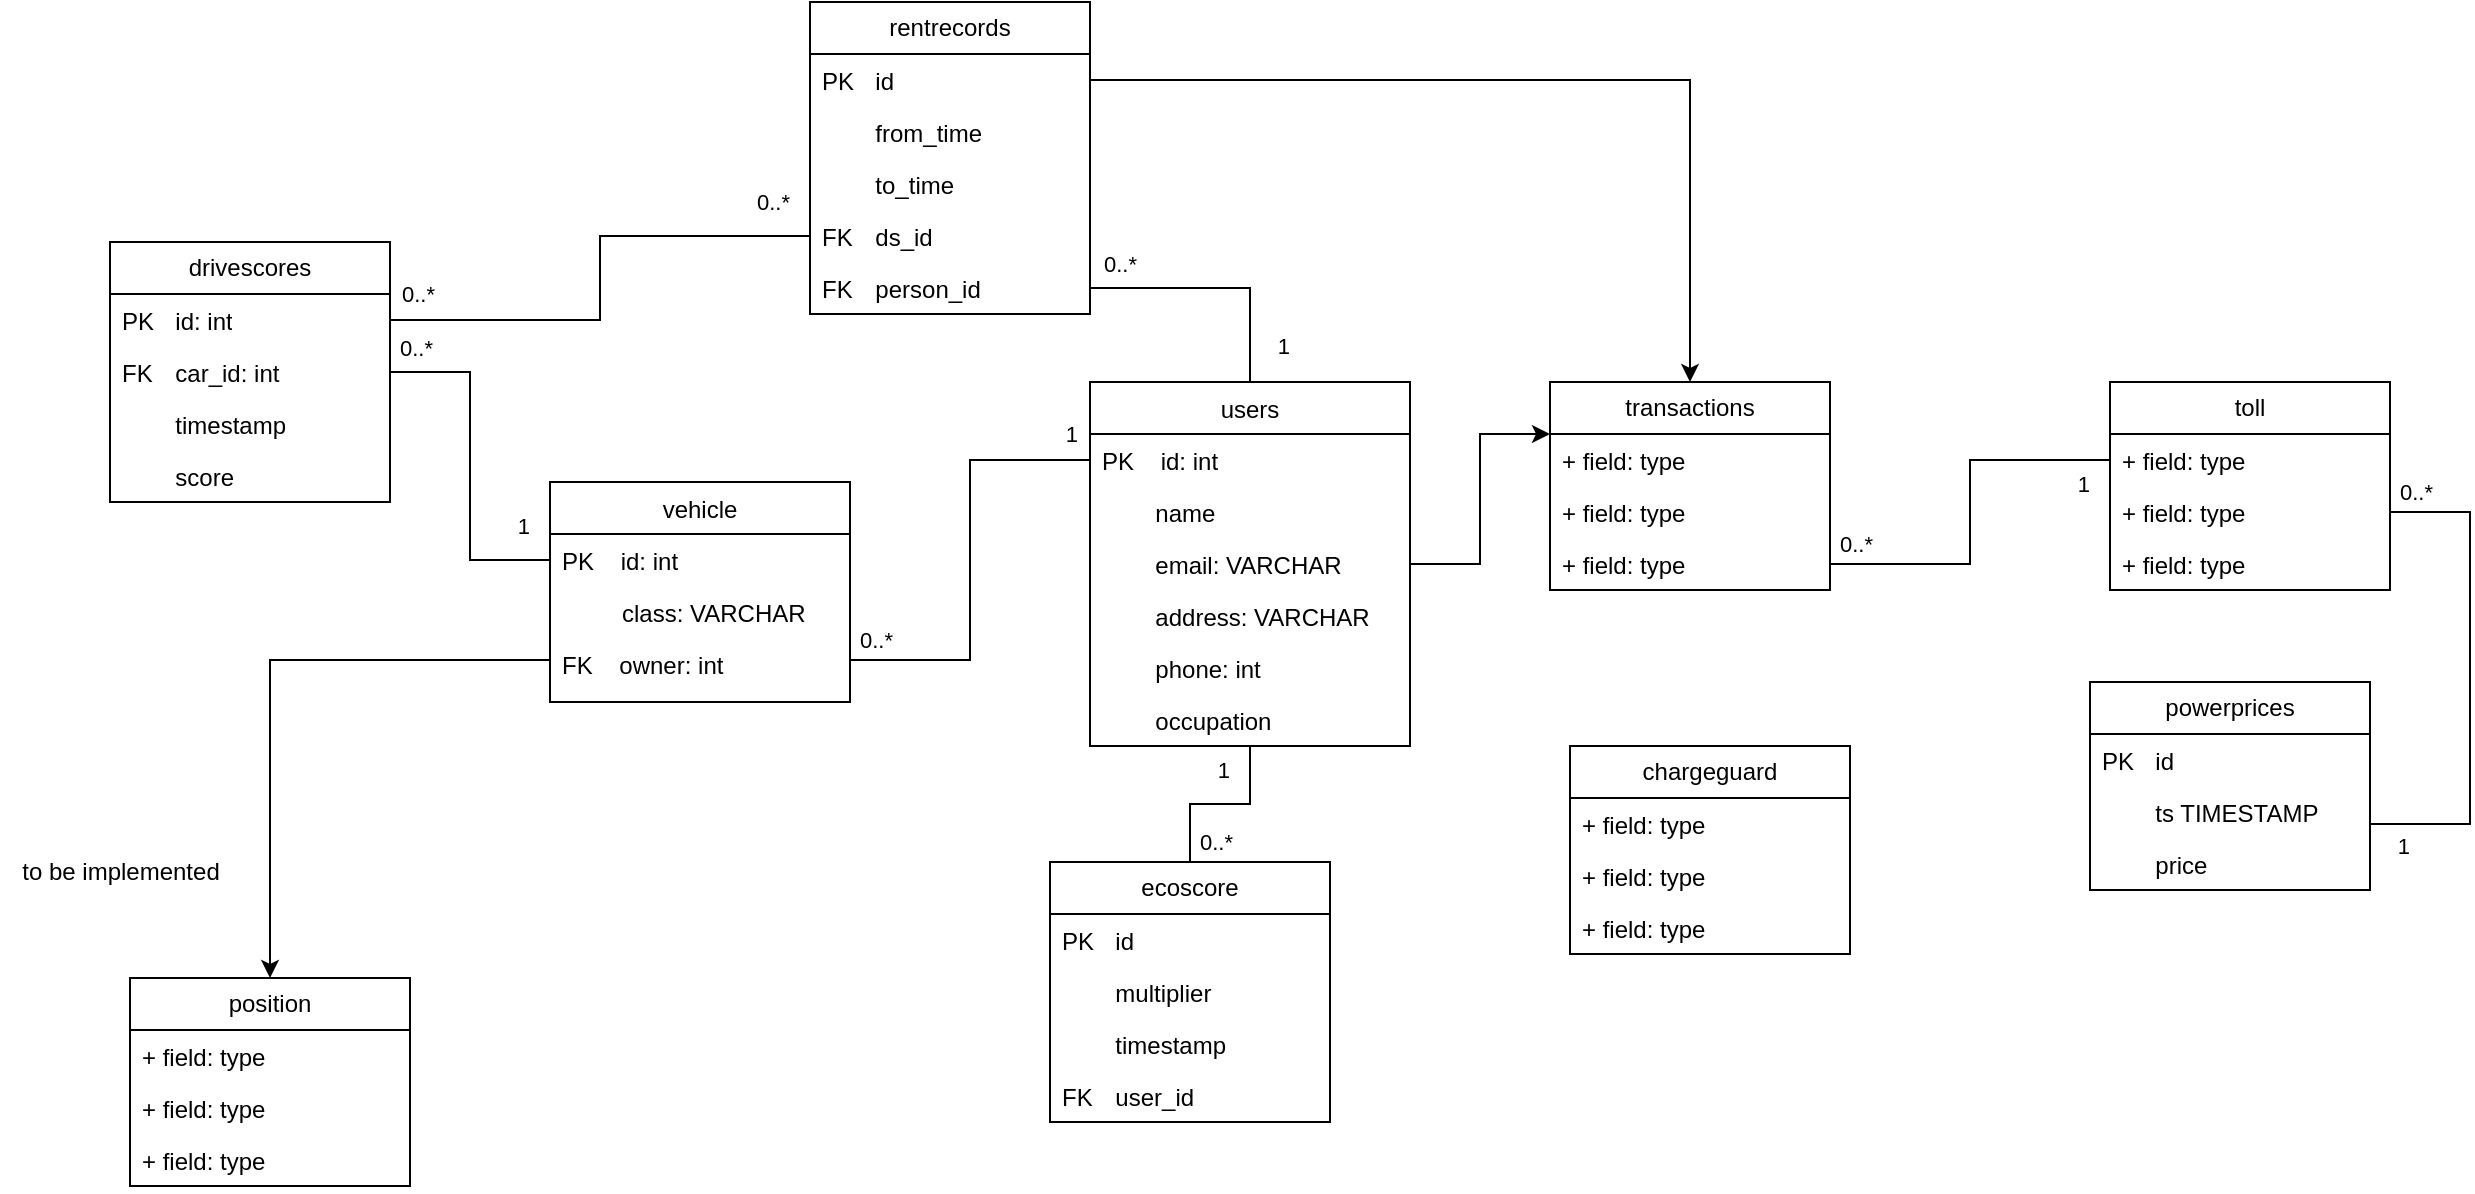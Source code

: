<mxfile version="24.4.8" type="device">
  <diagram id="C5RBs43oDa-KdzZeNtuy" name="Page-1">
    <mxGraphModel dx="1607" dy="874" grid="1" gridSize="10" guides="1" tooltips="1" connect="1" arrows="1" fold="1" page="0" pageScale="1" pageWidth="827" pageHeight="1169" math="0" shadow="0">
      <root>
        <mxCell id="WIyWlLk6GJQsqaUBKTNV-0" />
        <mxCell id="WIyWlLk6GJQsqaUBKTNV-1" parent="WIyWlLk6GJQsqaUBKTNV-0" />
        <mxCell id="zkfFHV4jXpPFQw0GAbJ--0" value="vehicle" style="swimlane;fontStyle=0;align=center;verticalAlign=top;childLayout=stackLayout;horizontal=1;startSize=26;horizontalStack=0;resizeParent=1;resizeLast=0;collapsible=1;marginBottom=0;rounded=0;shadow=0;strokeWidth=1;" parent="WIyWlLk6GJQsqaUBKTNV-1" vertex="1">
          <mxGeometry x="230" y="370" width="150" height="110" as="geometry">
            <mxRectangle x="230" y="140" width="160" height="26" as="alternateBounds" />
          </mxGeometry>
        </mxCell>
        <mxCell id="zkfFHV4jXpPFQw0GAbJ--1" value="PK    id: int" style="text;align=left;verticalAlign=top;spacingLeft=4;spacingRight=4;overflow=hidden;rotatable=0;points=[[0,0.5],[1,0.5]];portConstraint=eastwest;" parent="zkfFHV4jXpPFQw0GAbJ--0" vertex="1">
          <mxGeometry y="26" width="150" height="26" as="geometry" />
        </mxCell>
        <mxCell id="zkfFHV4jXpPFQw0GAbJ--2" value="         class: VARCHAR" style="text;align=left;verticalAlign=top;spacingLeft=4;spacingRight=4;overflow=hidden;rotatable=0;points=[[0,0.5],[1,0.5]];portConstraint=eastwest;rounded=0;shadow=0;html=0;" parent="zkfFHV4jXpPFQw0GAbJ--0" vertex="1">
          <mxGeometry y="52" width="150" height="26" as="geometry" />
        </mxCell>
        <mxCell id="zkfFHV4jXpPFQw0GAbJ--3" value="FK    owner: int" style="text;align=left;verticalAlign=top;spacingLeft=4;spacingRight=4;overflow=hidden;rotatable=0;points=[[0,0.5],[1,0.5]];portConstraint=eastwest;rounded=0;shadow=0;html=0;" parent="zkfFHV4jXpPFQw0GAbJ--0" vertex="1">
          <mxGeometry y="78" width="150" height="22" as="geometry" />
        </mxCell>
        <mxCell id="zkfFHV4jXpPFQw0GAbJ--17" value="users" style="swimlane;fontStyle=0;align=center;verticalAlign=top;childLayout=stackLayout;horizontal=1;startSize=26;horizontalStack=0;resizeParent=1;resizeLast=0;collapsible=1;marginBottom=0;rounded=0;shadow=0;strokeWidth=1;" parent="WIyWlLk6GJQsqaUBKTNV-1" vertex="1">
          <mxGeometry x="500" y="320" width="160" height="182" as="geometry">
            <mxRectangle x="550" y="140" width="160" height="26" as="alternateBounds" />
          </mxGeometry>
        </mxCell>
        <mxCell id="zkfFHV4jXpPFQw0GAbJ--18" value="PK    id: int" style="text;align=left;verticalAlign=top;spacingLeft=4;spacingRight=4;overflow=hidden;rotatable=0;points=[[0,0.5],[1,0.5]];portConstraint=eastwest;" parent="zkfFHV4jXpPFQw0GAbJ--17" vertex="1">
          <mxGeometry y="26" width="160" height="26" as="geometry" />
        </mxCell>
        <mxCell id="XV3fjPr08TxoKDUDZwmK-10" value="        name" style="text;align=left;verticalAlign=top;spacingLeft=4;spacingRight=4;overflow=hidden;rotatable=0;points=[[0,0.5],[1,0.5]];portConstraint=eastwest;rounded=0;shadow=0;html=0;" parent="zkfFHV4jXpPFQw0GAbJ--17" vertex="1">
          <mxGeometry y="52" width="160" height="26" as="geometry" />
        </mxCell>
        <mxCell id="XV3fjPr08TxoKDUDZwmK-28" value="        email: VARCHAR" style="text;align=left;verticalAlign=top;spacingLeft=4;spacingRight=4;overflow=hidden;rotatable=0;points=[[0,0.5],[1,0.5]];portConstraint=eastwest;rounded=0;shadow=0;html=0;" parent="zkfFHV4jXpPFQw0GAbJ--17" vertex="1">
          <mxGeometry y="78" width="160" height="26" as="geometry" />
        </mxCell>
        <mxCell id="zkfFHV4jXpPFQw0GAbJ--19" value="        address: VARCHAR" style="text;align=left;verticalAlign=top;spacingLeft=4;spacingRight=4;overflow=hidden;rotatable=0;points=[[0,0.5],[1,0.5]];portConstraint=eastwest;rounded=0;shadow=0;html=0;" parent="zkfFHV4jXpPFQw0GAbJ--17" vertex="1">
          <mxGeometry y="104" width="160" height="26" as="geometry" />
        </mxCell>
        <mxCell id="zkfFHV4jXpPFQw0GAbJ--20" value="        phone: int" style="text;align=left;verticalAlign=top;spacingLeft=4;spacingRight=4;overflow=hidden;rotatable=0;points=[[0,0.5],[1,0.5]];portConstraint=eastwest;rounded=0;shadow=0;html=0;" parent="zkfFHV4jXpPFQw0GAbJ--17" vertex="1">
          <mxGeometry y="130" width="160" height="26" as="geometry" />
        </mxCell>
        <mxCell id="znb4jtRhXeV4Z08ECYj7-14" value="&lt;span style=&quot;white-space: pre;&quot;&gt;&#x9;&lt;/span&gt;occupation" style="text;strokeColor=none;fillColor=none;align=left;verticalAlign=top;spacingLeft=4;spacingRight=4;overflow=hidden;rotatable=0;points=[[0,0.5],[1,0.5]];portConstraint=eastwest;whiteSpace=wrap;html=1;" parent="zkfFHV4jXpPFQw0GAbJ--17" vertex="1">
          <mxGeometry y="156" width="160" height="26" as="geometry" />
        </mxCell>
        <mxCell id="IrIeTUQx7J-EXGJBaG7m-1" value="drivescores" style="swimlane;fontStyle=0;childLayout=stackLayout;horizontal=1;startSize=26;fillColor=none;horizontalStack=0;resizeParent=1;resizeParentMax=0;resizeLast=0;collapsible=1;marginBottom=0;whiteSpace=wrap;html=1;" parent="WIyWlLk6GJQsqaUBKTNV-1" vertex="1">
          <mxGeometry x="10" y="250" width="140" height="130" as="geometry" />
        </mxCell>
        <mxCell id="ffR_AdtMZDWBXzVAjOgV-0" value="PK&lt;span style=&quot;white-space: pre;&quot;&gt;&#x9;&lt;/span&gt;id: int" style="text;strokeColor=none;fillColor=none;align=left;verticalAlign=top;spacingLeft=4;spacingRight=4;overflow=hidden;rotatable=0;points=[[0,0.5],[1,0.5]];portConstraint=eastwest;whiteSpace=wrap;html=1;" parent="IrIeTUQx7J-EXGJBaG7m-1" vertex="1">
          <mxGeometry y="26" width="140" height="26" as="geometry" />
        </mxCell>
        <mxCell id="IrIeTUQx7J-EXGJBaG7m-2" value="FK&lt;span style=&quot;white-space: pre;&quot;&gt;&#x9;&lt;/span&gt;car_id: int" style="text;strokeColor=none;fillColor=none;align=left;verticalAlign=top;spacingLeft=4;spacingRight=4;overflow=hidden;rotatable=0;points=[[0,0.5],[1,0.5]];portConstraint=eastwest;whiteSpace=wrap;html=1;" parent="IrIeTUQx7J-EXGJBaG7m-1" vertex="1">
          <mxGeometry y="52" width="140" height="26" as="geometry" />
        </mxCell>
        <mxCell id="IrIeTUQx7J-EXGJBaG7m-3" value="&lt;div&gt;&lt;span style=&quot;white-space: pre;&quot;&gt;&#x9;&lt;/span&gt;timestamp&lt;/div&gt;" style="text;strokeColor=none;fillColor=none;align=left;verticalAlign=top;spacingLeft=4;spacingRight=4;overflow=hidden;rotatable=0;points=[[0,0.5],[1,0.5]];portConstraint=eastwest;whiteSpace=wrap;html=1;" parent="IrIeTUQx7J-EXGJBaG7m-1" vertex="1">
          <mxGeometry y="78" width="140" height="26" as="geometry" />
        </mxCell>
        <mxCell id="IrIeTUQx7J-EXGJBaG7m-4" value="&lt;span style=&quot;white-space: pre;&quot;&gt;&#x9;&lt;/span&gt;score" style="text;strokeColor=none;fillColor=none;align=left;verticalAlign=top;spacingLeft=4;spacingRight=4;overflow=hidden;rotatable=0;points=[[0,0.5],[1,0.5]];portConstraint=eastwest;whiteSpace=wrap;html=1;" parent="IrIeTUQx7J-EXGJBaG7m-1" vertex="1">
          <mxGeometry y="104" width="140" height="26" as="geometry" />
        </mxCell>
        <mxCell id="IrIeTUQx7J-EXGJBaG7m-12" value="" style="endArrow=none;html=1;edgeStyle=orthogonalEdgeStyle;rounded=0;exitX=1;exitY=0.5;exitDx=0;exitDy=0;entryX=0;entryY=0.5;entryDx=0;entryDy=0;curved=0;startArrow=none;startFill=0;endFill=0;" parent="WIyWlLk6GJQsqaUBKTNV-1" source="IrIeTUQx7J-EXGJBaG7m-2" target="zkfFHV4jXpPFQw0GAbJ--1" edge="1">
          <mxGeometry relative="1" as="geometry">
            <mxPoint x="330" y="350" as="sourcePoint" />
            <mxPoint x="490" y="350" as="targetPoint" />
          </mxGeometry>
        </mxCell>
        <mxCell id="IrIeTUQx7J-EXGJBaG7m-13" value="0..*" style="edgeLabel;resizable=0;html=1;align=left;verticalAlign=bottom;" parent="IrIeTUQx7J-EXGJBaG7m-12" connectable="0" vertex="1">
          <mxGeometry x="-1" relative="1" as="geometry">
            <mxPoint x="3" y="-4" as="offset" />
          </mxGeometry>
        </mxCell>
        <mxCell id="IrIeTUQx7J-EXGJBaG7m-14" value="1" style="edgeLabel;resizable=0;html=1;align=right;verticalAlign=bottom;" parent="IrIeTUQx7J-EXGJBaG7m-12" connectable="0" vertex="1">
          <mxGeometry x="1" relative="1" as="geometry">
            <mxPoint x="-10" y="-9" as="offset" />
          </mxGeometry>
        </mxCell>
        <mxCell id="XV3fjPr08TxoKDUDZwmK-0" value="rentrecords" style="swimlane;fontStyle=0;childLayout=stackLayout;horizontal=1;startSize=26;fillColor=none;horizontalStack=0;resizeParent=1;resizeParentMax=0;resizeLast=0;collapsible=1;marginBottom=0;whiteSpace=wrap;html=1;" parent="WIyWlLk6GJQsqaUBKTNV-1" vertex="1">
          <mxGeometry x="360" y="130" width="140" height="156" as="geometry" />
        </mxCell>
        <mxCell id="XV3fjPr08TxoKDUDZwmK-1" value="PK&lt;span style=&quot;white-space: pre;&quot;&gt;&#x9;&lt;/span&gt;id" style="text;strokeColor=none;fillColor=none;align=left;verticalAlign=top;spacingLeft=4;spacingRight=4;overflow=hidden;rotatable=0;points=[[0,0.5],[1,0.5]];portConstraint=eastwest;whiteSpace=wrap;html=1;" parent="XV3fjPr08TxoKDUDZwmK-0" vertex="1">
          <mxGeometry y="26" width="140" height="26" as="geometry" />
        </mxCell>
        <mxCell id="XV3fjPr08TxoKDUDZwmK-5" value="&lt;span style=&quot;white-space: pre;&quot;&gt;&#x9;&lt;/span&gt;from_time" style="text;strokeColor=none;fillColor=none;align=left;verticalAlign=top;spacingLeft=4;spacingRight=4;overflow=hidden;rotatable=0;points=[[0,0.5],[1,0.5]];portConstraint=eastwest;whiteSpace=wrap;html=1;" parent="XV3fjPr08TxoKDUDZwmK-0" vertex="1">
          <mxGeometry y="52" width="140" height="26" as="geometry" />
        </mxCell>
        <mxCell id="XV3fjPr08TxoKDUDZwmK-4" value="&lt;span style=&quot;white-space: pre;&quot;&gt;&#x9;&lt;/span&gt;to_time" style="text;strokeColor=none;fillColor=none;align=left;verticalAlign=top;spacingLeft=4;spacingRight=4;overflow=hidden;rotatable=0;points=[[0,0.5],[1,0.5]];portConstraint=eastwest;whiteSpace=wrap;html=1;" parent="XV3fjPr08TxoKDUDZwmK-0" vertex="1">
          <mxGeometry y="78" width="140" height="26" as="geometry" />
        </mxCell>
        <mxCell id="XV3fjPr08TxoKDUDZwmK-3" value="FK&lt;span style=&quot;white-space: pre;&quot;&gt;&#x9;&lt;/span&gt;ds_id" style="text;strokeColor=none;fillColor=none;align=left;verticalAlign=top;spacingLeft=4;spacingRight=4;overflow=hidden;rotatable=0;points=[[0,0.5],[1,0.5]];portConstraint=eastwest;whiteSpace=wrap;html=1;" parent="XV3fjPr08TxoKDUDZwmK-0" vertex="1">
          <mxGeometry y="104" width="140" height="26" as="geometry" />
        </mxCell>
        <mxCell id="XV3fjPr08TxoKDUDZwmK-2" value="FK&lt;span style=&quot;white-space: pre;&quot;&gt;&#x9;&lt;/span&gt;person_id" style="text;strokeColor=none;fillColor=none;align=left;verticalAlign=top;spacingLeft=4;spacingRight=4;overflow=hidden;rotatable=0;points=[[0,0.5],[1,0.5]];portConstraint=eastwest;whiteSpace=wrap;html=1;" parent="XV3fjPr08TxoKDUDZwmK-0" vertex="1">
          <mxGeometry y="130" width="140" height="26" as="geometry" />
        </mxCell>
        <mxCell id="XV3fjPr08TxoKDUDZwmK-11" value="ecoscore" style="swimlane;fontStyle=0;childLayout=stackLayout;horizontal=1;startSize=26;fillColor=none;horizontalStack=0;resizeParent=1;resizeParentMax=0;resizeLast=0;collapsible=1;marginBottom=0;whiteSpace=wrap;html=1;" parent="WIyWlLk6GJQsqaUBKTNV-1" vertex="1">
          <mxGeometry x="480" y="560" width="140" height="130" as="geometry" />
        </mxCell>
        <mxCell id="XV3fjPr08TxoKDUDZwmK-12" value="PK&lt;span style=&quot;white-space: pre;&quot;&gt;&#x9;&lt;/span&gt;id" style="text;strokeColor=none;fillColor=none;align=left;verticalAlign=top;spacingLeft=4;spacingRight=4;overflow=hidden;rotatable=0;points=[[0,0.5],[1,0.5]];portConstraint=eastwest;whiteSpace=wrap;html=1;" parent="XV3fjPr08TxoKDUDZwmK-11" vertex="1">
          <mxGeometry y="26" width="140" height="26" as="geometry" />
        </mxCell>
        <mxCell id="XV3fjPr08TxoKDUDZwmK-13" value="&lt;span style=&quot;white-space: pre;&quot;&gt;&#x9;&lt;/span&gt;multiplier" style="text;strokeColor=none;fillColor=none;align=left;verticalAlign=top;spacingLeft=4;spacingRight=4;overflow=hidden;rotatable=0;points=[[0,0.5],[1,0.5]];portConstraint=eastwest;whiteSpace=wrap;html=1;" parent="XV3fjPr08TxoKDUDZwmK-11" vertex="1">
          <mxGeometry y="52" width="140" height="26" as="geometry" />
        </mxCell>
        <mxCell id="XV3fjPr08TxoKDUDZwmK-14" value="&lt;span style=&quot;white-space: pre;&quot;&gt;&#x9;&lt;/span&gt;timestamp" style="text;strokeColor=none;fillColor=none;align=left;verticalAlign=top;spacingLeft=4;spacingRight=4;overflow=hidden;rotatable=0;points=[[0,0.5],[1,0.5]];portConstraint=eastwest;whiteSpace=wrap;html=1;" parent="XV3fjPr08TxoKDUDZwmK-11" vertex="1">
          <mxGeometry y="78" width="140" height="26" as="geometry" />
        </mxCell>
        <mxCell id="XV3fjPr08TxoKDUDZwmK-25" value="FK&lt;span style=&quot;white-space: pre;&quot;&gt;&#x9;&lt;/span&gt;user_id" style="text;strokeColor=none;fillColor=none;align=left;verticalAlign=top;spacingLeft=4;spacingRight=4;overflow=hidden;rotatable=0;points=[[0,0.5],[1,0.5]];portConstraint=eastwest;whiteSpace=wrap;html=1;" parent="XV3fjPr08TxoKDUDZwmK-11" vertex="1">
          <mxGeometry y="104" width="140" height="26" as="geometry" />
        </mxCell>
        <mxCell id="XV3fjPr08TxoKDUDZwmK-16" value="" style="endArrow=none;html=1;edgeStyle=orthogonalEdgeStyle;rounded=0;exitX=1;exitY=0.5;exitDx=0;exitDy=0;" parent="WIyWlLk6GJQsqaUBKTNV-1" source="zkfFHV4jXpPFQw0GAbJ--3" target="zkfFHV4jXpPFQw0GAbJ--18" edge="1">
          <mxGeometry relative="1" as="geometry">
            <mxPoint x="360" y="470" as="sourcePoint" />
            <mxPoint x="520" y="470" as="targetPoint" />
          </mxGeometry>
        </mxCell>
        <mxCell id="XV3fjPr08TxoKDUDZwmK-17" value="0..*" style="edgeLabel;resizable=0;html=1;align=left;verticalAlign=bottom;" parent="XV3fjPr08TxoKDUDZwmK-16" connectable="0" vertex="1">
          <mxGeometry x="-1" relative="1" as="geometry">
            <mxPoint x="3" y="-2" as="offset" />
          </mxGeometry>
        </mxCell>
        <mxCell id="XV3fjPr08TxoKDUDZwmK-18" value="1" style="edgeLabel;resizable=0;html=1;align=right;verticalAlign=bottom;" parent="XV3fjPr08TxoKDUDZwmK-16" connectable="0" vertex="1">
          <mxGeometry x="1" relative="1" as="geometry">
            <mxPoint x="-6" y="-5" as="offset" />
          </mxGeometry>
        </mxCell>
        <mxCell id="XV3fjPr08TxoKDUDZwmK-30" value="" style="endArrow=none;html=1;edgeStyle=orthogonalEdgeStyle;rounded=0;exitX=1;exitY=0.5;exitDx=0;exitDy=0;entryX=0;entryY=0.5;entryDx=0;entryDy=0;curved=0;startArrow=none;startFill=0;endFill=0;" parent="WIyWlLk6GJQsqaUBKTNV-1" source="ffR_AdtMZDWBXzVAjOgV-0" target="XV3fjPr08TxoKDUDZwmK-3" edge="1">
          <mxGeometry relative="1" as="geometry">
            <mxPoint x="230" y="355" as="sourcePoint" />
            <mxPoint x="330" y="219" as="targetPoint" />
          </mxGeometry>
        </mxCell>
        <mxCell id="XV3fjPr08TxoKDUDZwmK-31" value="0..*" style="edgeLabel;resizable=0;html=1;align=left;verticalAlign=bottom;" parent="XV3fjPr08TxoKDUDZwmK-30" connectable="0" vertex="1">
          <mxGeometry x="-1" relative="1" as="geometry">
            <mxPoint x="4" y="-5" as="offset" />
          </mxGeometry>
        </mxCell>
        <mxCell id="XV3fjPr08TxoKDUDZwmK-32" value="0..*" style="edgeLabel;resizable=0;html=1;align=right;verticalAlign=bottom;" parent="XV3fjPr08TxoKDUDZwmK-30" connectable="0" vertex="1">
          <mxGeometry x="1" relative="1" as="geometry">
            <mxPoint x="-10" y="-9" as="offset" />
          </mxGeometry>
        </mxCell>
        <mxCell id="XV3fjPr08TxoKDUDZwmK-34" value="" style="endArrow=none;html=1;edgeStyle=orthogonalEdgeStyle;rounded=0;exitX=1;exitY=0.5;exitDx=0;exitDy=0;entryX=0.5;entryY=0;entryDx=0;entryDy=0;" parent="WIyWlLk6GJQsqaUBKTNV-1" source="XV3fjPr08TxoKDUDZwmK-2" target="zkfFHV4jXpPFQw0GAbJ--17" edge="1">
          <mxGeometry relative="1" as="geometry">
            <mxPoint x="440" y="489" as="sourcePoint" />
            <mxPoint x="520" y="399" as="targetPoint" />
          </mxGeometry>
        </mxCell>
        <mxCell id="XV3fjPr08TxoKDUDZwmK-35" value="0..*" style="edgeLabel;resizable=0;html=1;align=left;verticalAlign=bottom;" parent="XV3fjPr08TxoKDUDZwmK-34" connectable="0" vertex="1">
          <mxGeometry x="-1" relative="1" as="geometry">
            <mxPoint x="5" y="-4" as="offset" />
          </mxGeometry>
        </mxCell>
        <mxCell id="XV3fjPr08TxoKDUDZwmK-36" value="1" style="edgeLabel;resizable=0;html=1;align=right;verticalAlign=bottom;" parent="XV3fjPr08TxoKDUDZwmK-34" connectable="0" vertex="1">
          <mxGeometry x="1" relative="1" as="geometry">
            <mxPoint x="20" y="-10" as="offset" />
          </mxGeometry>
        </mxCell>
        <mxCell id="XV3fjPr08TxoKDUDZwmK-40" value="" style="endArrow=none;html=1;edgeStyle=orthogonalEdgeStyle;rounded=0;exitX=0.5;exitY=0;exitDx=0;exitDy=0;entryX=0.5;entryY=1;entryDx=0;entryDy=0;" parent="WIyWlLk6GJQsqaUBKTNV-1" source="XV3fjPr08TxoKDUDZwmK-11" target="zkfFHV4jXpPFQw0GAbJ--17" edge="1">
          <mxGeometry relative="1" as="geometry">
            <mxPoint x="440" y="489" as="sourcePoint" />
            <mxPoint x="560" y="379" as="targetPoint" />
          </mxGeometry>
        </mxCell>
        <mxCell id="XV3fjPr08TxoKDUDZwmK-41" value="0..*" style="edgeLabel;resizable=0;html=1;align=left;verticalAlign=bottom;" parent="XV3fjPr08TxoKDUDZwmK-40" connectable="0" vertex="1">
          <mxGeometry x="-1" relative="1" as="geometry">
            <mxPoint x="3" y="-2" as="offset" />
          </mxGeometry>
        </mxCell>
        <mxCell id="XV3fjPr08TxoKDUDZwmK-42" value="1" style="edgeLabel;resizable=0;html=1;align=right;verticalAlign=bottom;" parent="XV3fjPr08TxoKDUDZwmK-40" connectable="0" vertex="1">
          <mxGeometry x="1" relative="1" as="geometry">
            <mxPoint x="-10" y="20" as="offset" />
          </mxGeometry>
        </mxCell>
        <mxCell id="znb4jtRhXeV4Z08ECYj7-9" style="edgeStyle=orthogonalEdgeStyle;rounded=0;orthogonalLoop=1;jettySize=auto;html=1;exitX=0;exitY=0.5;exitDx=0;exitDy=0;entryX=0.5;entryY=0;entryDx=0;entryDy=0;" parent="WIyWlLk6GJQsqaUBKTNV-1" source="zkfFHV4jXpPFQw0GAbJ--3" target="znb4jtRhXeV4Z08ECYj7-0" edge="1">
          <mxGeometry relative="1" as="geometry" />
        </mxCell>
        <mxCell id="znb4jtRhXeV4Z08ECYj7-11" style="edgeStyle=orthogonalEdgeStyle;rounded=0;orthogonalLoop=1;jettySize=auto;html=1;exitX=1;exitY=0.5;exitDx=0;exitDy=0;entryX=0;entryY=0.25;entryDx=0;entryDy=0;" parent="WIyWlLk6GJQsqaUBKTNV-1" source="XV3fjPr08TxoKDUDZwmK-28" target="znb4jtRhXeV4Z08ECYj7-5" edge="1">
          <mxGeometry relative="1" as="geometry" />
        </mxCell>
        <mxCell id="znb4jtRhXeV4Z08ECYj7-12" style="edgeStyle=orthogonalEdgeStyle;rounded=0;orthogonalLoop=1;jettySize=auto;html=1;exitX=1;exitY=0.5;exitDx=0;exitDy=0;entryX=0.5;entryY=0;entryDx=0;entryDy=0;" parent="WIyWlLk6GJQsqaUBKTNV-1" source="XV3fjPr08TxoKDUDZwmK-1" target="znb4jtRhXeV4Z08ECYj7-5" edge="1">
          <mxGeometry relative="1" as="geometry" />
        </mxCell>
        <mxCell id="znb4jtRhXeV4Z08ECYj7-20" value="to be implemented" style="text;html=1;align=center;verticalAlign=middle;resizable=0;points=[];autosize=1;strokeColor=none;fillColor=none;" parent="WIyWlLk6GJQsqaUBKTNV-1" vertex="1">
          <mxGeometry x="-45" y="550" width="120" height="30" as="geometry" />
        </mxCell>
        <mxCell id="Irs7Qh26xTRbT9LRC_HW-0" value="toll" style="swimlane;fontStyle=0;childLayout=stackLayout;horizontal=1;startSize=26;fillColor=none;horizontalStack=0;resizeParent=1;resizeParentMax=0;resizeLast=0;collapsible=1;marginBottom=0;whiteSpace=wrap;html=1;" vertex="1" parent="WIyWlLk6GJQsqaUBKTNV-1">
          <mxGeometry x="1010" y="320" width="140" height="104" as="geometry" />
        </mxCell>
        <mxCell id="Irs7Qh26xTRbT9LRC_HW-1" value="+ field: type" style="text;strokeColor=none;fillColor=none;align=left;verticalAlign=top;spacingLeft=4;spacingRight=4;overflow=hidden;rotatable=0;points=[[0,0.5],[1,0.5]];portConstraint=eastwest;whiteSpace=wrap;html=1;" vertex="1" parent="Irs7Qh26xTRbT9LRC_HW-0">
          <mxGeometry y="26" width="140" height="26" as="geometry" />
        </mxCell>
        <mxCell id="Irs7Qh26xTRbT9LRC_HW-2" value="+ field: type" style="text;strokeColor=none;fillColor=none;align=left;verticalAlign=top;spacingLeft=4;spacingRight=4;overflow=hidden;rotatable=0;points=[[0,0.5],[1,0.5]];portConstraint=eastwest;whiteSpace=wrap;html=1;" vertex="1" parent="Irs7Qh26xTRbT9LRC_HW-0">
          <mxGeometry y="52" width="140" height="26" as="geometry" />
        </mxCell>
        <mxCell id="Irs7Qh26xTRbT9LRC_HW-3" value="+ field: type" style="text;strokeColor=none;fillColor=none;align=left;verticalAlign=top;spacingLeft=4;spacingRight=4;overflow=hidden;rotatable=0;points=[[0,0.5],[1,0.5]];portConstraint=eastwest;whiteSpace=wrap;html=1;" vertex="1" parent="Irs7Qh26xTRbT9LRC_HW-0">
          <mxGeometry y="78" width="140" height="26" as="geometry" />
        </mxCell>
        <mxCell id="Irs7Qh26xTRbT9LRC_HW-4" value="chargeguard" style="swimlane;fontStyle=0;childLayout=stackLayout;horizontal=1;startSize=26;fillColor=none;horizontalStack=0;resizeParent=1;resizeParentMax=0;resizeLast=0;collapsible=1;marginBottom=0;whiteSpace=wrap;html=1;" vertex="1" parent="WIyWlLk6GJQsqaUBKTNV-1">
          <mxGeometry x="740" y="502" width="140" height="104" as="geometry" />
        </mxCell>
        <mxCell id="Irs7Qh26xTRbT9LRC_HW-5" value="+ field: type" style="text;strokeColor=none;fillColor=none;align=left;verticalAlign=top;spacingLeft=4;spacingRight=4;overflow=hidden;rotatable=0;points=[[0,0.5],[1,0.5]];portConstraint=eastwest;whiteSpace=wrap;html=1;" vertex="1" parent="Irs7Qh26xTRbT9LRC_HW-4">
          <mxGeometry y="26" width="140" height="26" as="geometry" />
        </mxCell>
        <mxCell id="Irs7Qh26xTRbT9LRC_HW-6" value="+ field: type" style="text;strokeColor=none;fillColor=none;align=left;verticalAlign=top;spacingLeft=4;spacingRight=4;overflow=hidden;rotatable=0;points=[[0,0.5],[1,0.5]];portConstraint=eastwest;whiteSpace=wrap;html=1;" vertex="1" parent="Irs7Qh26xTRbT9LRC_HW-4">
          <mxGeometry y="52" width="140" height="26" as="geometry" />
        </mxCell>
        <mxCell id="Irs7Qh26xTRbT9LRC_HW-7" value="+ field: type" style="text;strokeColor=none;fillColor=none;align=left;verticalAlign=top;spacingLeft=4;spacingRight=4;overflow=hidden;rotatable=0;points=[[0,0.5],[1,0.5]];portConstraint=eastwest;whiteSpace=wrap;html=1;" vertex="1" parent="Irs7Qh26xTRbT9LRC_HW-4">
          <mxGeometry y="78" width="140" height="26" as="geometry" />
        </mxCell>
        <mxCell id="XV3fjPr08TxoKDUDZwmK-6" value="powerprices" style="swimlane;fontStyle=0;childLayout=stackLayout;horizontal=1;startSize=26;fillColor=none;horizontalStack=0;resizeParent=1;resizeParentMax=0;resizeLast=0;collapsible=1;marginBottom=0;whiteSpace=wrap;html=1;" parent="WIyWlLk6GJQsqaUBKTNV-1" vertex="1">
          <mxGeometry x="1000" y="470" width="140" height="104" as="geometry" />
        </mxCell>
        <mxCell id="XV3fjPr08TxoKDUDZwmK-7" value="PK&amp;nbsp;&lt;span style=&quot;white-space: pre;&quot;&gt;&#x9;&lt;/span&gt;id" style="text;strokeColor=none;fillColor=none;align=left;verticalAlign=top;spacingLeft=4;spacingRight=4;overflow=hidden;rotatable=0;points=[[0,0.5],[1,0.5]];portConstraint=eastwest;whiteSpace=wrap;html=1;" parent="XV3fjPr08TxoKDUDZwmK-6" vertex="1">
          <mxGeometry y="26" width="140" height="26" as="geometry" />
        </mxCell>
        <mxCell id="XV3fjPr08TxoKDUDZwmK-8" value="&lt;span style=&quot;white-space: pre;&quot;&gt;&#x9;&lt;/span&gt;ts TIMESTAMP" style="text;strokeColor=none;fillColor=none;align=left;verticalAlign=top;spacingLeft=4;spacingRight=4;overflow=hidden;rotatable=0;points=[[0,0.5],[1,0.5]];portConstraint=eastwest;whiteSpace=wrap;html=1;" parent="XV3fjPr08TxoKDUDZwmK-6" vertex="1">
          <mxGeometry y="52" width="140" height="26" as="geometry" />
        </mxCell>
        <mxCell id="XV3fjPr08TxoKDUDZwmK-9" value="&lt;span style=&quot;white-space: pre;&quot;&gt;&#x9;&lt;/span&gt;price" style="text;strokeColor=none;fillColor=none;align=left;verticalAlign=top;spacingLeft=4;spacingRight=4;overflow=hidden;rotatable=0;points=[[0,0.5],[1,0.5]];portConstraint=eastwest;whiteSpace=wrap;html=1;" parent="XV3fjPr08TxoKDUDZwmK-6" vertex="1">
          <mxGeometry y="78" width="140" height="26" as="geometry" />
        </mxCell>
        <mxCell id="Irs7Qh26xTRbT9LRC_HW-9" value="" style="group" vertex="1" connectable="0" parent="WIyWlLk6GJQsqaUBKTNV-1">
          <mxGeometry x="20" y="618" width="140" height="104" as="geometry" />
        </mxCell>
        <mxCell id="znb4jtRhXeV4Z08ECYj7-0" value="position" style="swimlane;fontStyle=0;childLayout=stackLayout;horizontal=1;startSize=26;fillColor=none;horizontalStack=0;resizeParent=1;resizeParentMax=0;resizeLast=0;collapsible=1;marginBottom=0;whiteSpace=wrap;html=1;container=0;" parent="Irs7Qh26xTRbT9LRC_HW-9" vertex="1">
          <mxGeometry width="140" height="104" as="geometry" />
        </mxCell>
        <mxCell id="znb4jtRhXeV4Z08ECYj7-1" value="+ field: type" style="text;strokeColor=none;fillColor=none;align=left;verticalAlign=top;spacingLeft=4;spacingRight=4;overflow=hidden;rotatable=0;points=[[0,0.5],[1,0.5]];portConstraint=eastwest;whiteSpace=wrap;html=1;container=0;" parent="Irs7Qh26xTRbT9LRC_HW-9" vertex="1">
          <mxGeometry y="26" width="140" height="26" as="geometry" />
        </mxCell>
        <mxCell id="znb4jtRhXeV4Z08ECYj7-2" value="+ field: type" style="text;strokeColor=none;fillColor=none;align=left;verticalAlign=top;spacingLeft=4;spacingRight=4;overflow=hidden;rotatable=0;points=[[0,0.5],[1,0.5]];portConstraint=eastwest;whiteSpace=wrap;html=1;container=0;" parent="Irs7Qh26xTRbT9LRC_HW-9" vertex="1">
          <mxGeometry y="52" width="140" height="26" as="geometry" />
        </mxCell>
        <mxCell id="znb4jtRhXeV4Z08ECYj7-3" value="+ field: type" style="text;strokeColor=none;fillColor=none;align=left;verticalAlign=top;spacingLeft=4;spacingRight=4;overflow=hidden;rotatable=0;points=[[0,0.5],[1,0.5]];portConstraint=eastwest;whiteSpace=wrap;html=1;container=0;" parent="Irs7Qh26xTRbT9LRC_HW-9" vertex="1">
          <mxGeometry y="78" width="140" height="26" as="geometry" />
        </mxCell>
        <mxCell id="znb4jtRhXeV4Z08ECYj7-5" value="transactions" style="swimlane;fontStyle=0;childLayout=stackLayout;horizontal=1;startSize=26;fillColor=none;horizontalStack=0;resizeParent=1;resizeParentMax=0;resizeLast=0;collapsible=1;marginBottom=0;whiteSpace=wrap;html=1;" parent="WIyWlLk6GJQsqaUBKTNV-1" vertex="1">
          <mxGeometry x="730" y="320" width="140" height="104" as="geometry" />
        </mxCell>
        <mxCell id="znb4jtRhXeV4Z08ECYj7-6" value="+ field: type" style="text;strokeColor=none;fillColor=none;align=left;verticalAlign=top;spacingLeft=4;spacingRight=4;overflow=hidden;rotatable=0;points=[[0,0.5],[1,0.5]];portConstraint=eastwest;whiteSpace=wrap;html=1;" parent="znb4jtRhXeV4Z08ECYj7-5" vertex="1">
          <mxGeometry y="26" width="140" height="26" as="geometry" />
        </mxCell>
        <mxCell id="znb4jtRhXeV4Z08ECYj7-7" value="+ field: type" style="text;strokeColor=none;fillColor=none;align=left;verticalAlign=top;spacingLeft=4;spacingRight=4;overflow=hidden;rotatable=0;points=[[0,0.5],[1,0.5]];portConstraint=eastwest;whiteSpace=wrap;html=1;" parent="znb4jtRhXeV4Z08ECYj7-5" vertex="1">
          <mxGeometry y="52" width="140" height="26" as="geometry" />
        </mxCell>
        <mxCell id="znb4jtRhXeV4Z08ECYj7-8" value="+ field: type" style="text;strokeColor=none;fillColor=none;align=left;verticalAlign=top;spacingLeft=4;spacingRight=4;overflow=hidden;rotatable=0;points=[[0,0.5],[1,0.5]];portConstraint=eastwest;whiteSpace=wrap;html=1;" parent="znb4jtRhXeV4Z08ECYj7-5" vertex="1">
          <mxGeometry y="78" width="140" height="26" as="geometry" />
        </mxCell>
        <mxCell id="Irs7Qh26xTRbT9LRC_HW-16" value="" style="endArrow=none;html=1;edgeStyle=orthogonalEdgeStyle;rounded=0;entryX=0;entryY=0.5;entryDx=0;entryDy=0;exitX=1;exitY=0.5;exitDx=0;exitDy=0;" edge="1" parent="WIyWlLk6GJQsqaUBKTNV-1" source="znb4jtRhXeV4Z08ECYj7-8" target="Irs7Qh26xTRbT9LRC_HW-1">
          <mxGeometry relative="1" as="geometry">
            <mxPoint x="930" y="518" as="sourcePoint" />
            <mxPoint x="1009.74" y="470" as="targetPoint" />
          </mxGeometry>
        </mxCell>
        <mxCell id="Irs7Qh26xTRbT9LRC_HW-17" value="0..*" style="edgeLabel;resizable=0;html=1;align=left;verticalAlign=bottom;" connectable="0" vertex="1" parent="Irs7Qh26xTRbT9LRC_HW-16">
          <mxGeometry x="-1" relative="1" as="geometry">
            <mxPoint x="3" y="-2" as="offset" />
          </mxGeometry>
        </mxCell>
        <mxCell id="Irs7Qh26xTRbT9LRC_HW-18" value="1" style="edgeLabel;resizable=0;html=1;align=right;verticalAlign=bottom;" connectable="0" vertex="1" parent="Irs7Qh26xTRbT9LRC_HW-16">
          <mxGeometry x="1" relative="1" as="geometry">
            <mxPoint x="-10" y="20" as="offset" />
          </mxGeometry>
        </mxCell>
        <mxCell id="Irs7Qh26xTRbT9LRC_HW-19" value="" style="endArrow=none;html=1;edgeStyle=orthogonalEdgeStyle;rounded=0;exitX=1;exitY=0.5;exitDx=0;exitDy=0;entryX=1;entryY=0.5;entryDx=0;entryDy=0;" edge="1" parent="WIyWlLk6GJQsqaUBKTNV-1" source="Irs7Qh26xTRbT9LRC_HW-2" target="XV3fjPr08TxoKDUDZwmK-8">
          <mxGeometry relative="1" as="geometry">
            <mxPoint x="1160" y="372" as="sourcePoint" />
            <mxPoint x="1100" y="580" as="targetPoint" />
            <Array as="points">
              <mxPoint x="1190" y="385" />
              <mxPoint x="1190" y="541" />
            </Array>
          </mxGeometry>
        </mxCell>
        <mxCell id="Irs7Qh26xTRbT9LRC_HW-20" value="0..*" style="edgeLabel;resizable=0;html=1;align=left;verticalAlign=bottom;" connectable="0" vertex="1" parent="Irs7Qh26xTRbT9LRC_HW-19">
          <mxGeometry x="-1" relative="1" as="geometry">
            <mxPoint x="3" y="-2" as="offset" />
          </mxGeometry>
        </mxCell>
        <mxCell id="Irs7Qh26xTRbT9LRC_HW-21" value="1" style="edgeLabel;resizable=0;html=1;align=right;verticalAlign=bottom;" connectable="0" vertex="1" parent="Irs7Qh26xTRbT9LRC_HW-19">
          <mxGeometry x="1" relative="1" as="geometry">
            <mxPoint x="20" y="25" as="offset" />
          </mxGeometry>
        </mxCell>
      </root>
    </mxGraphModel>
  </diagram>
</mxfile>
